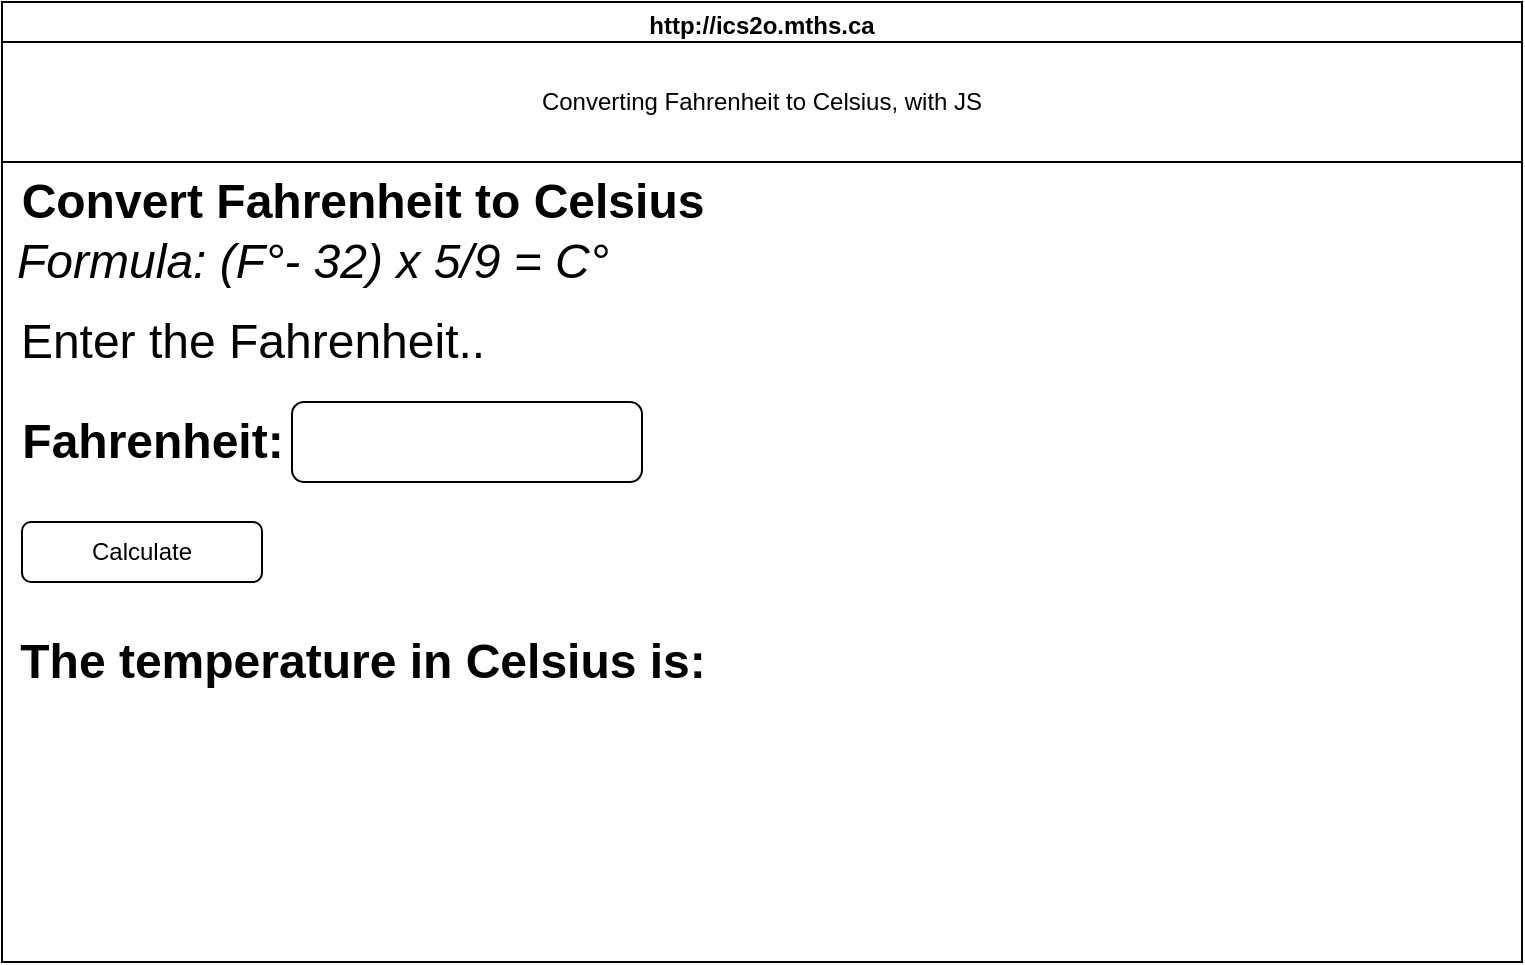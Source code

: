 <mxfile>
    <diagram id="HIP3nbAZw_EuaXWnEj3U" name="Page-1">
        <mxGraphModel dx="1086" dy="743" grid="1" gridSize="10" guides="1" tooltips="1" connect="1" arrows="1" fold="1" page="1" pageScale="1" pageWidth="850" pageHeight="1100" math="0" shadow="0">
            <root>
                <mxCell id="0"/>
                <mxCell id="1" parent="0"/>
                <mxCell id="7" value="http://ics2o.mths.ca" style="swimlane;whiteSpace=wrap;html=1;" parent="1" vertex="1">
                    <mxGeometry x="45" y="40" width="760" height="480" as="geometry"/>
                </mxCell>
                <mxCell id="8" value="Converting Fahrenheit to Celsius, with JS" style="rounded=0;whiteSpace=wrap;html=1;" parent="7" vertex="1">
                    <mxGeometry y="20" width="760" height="60" as="geometry"/>
                </mxCell>
                <mxCell id="9" value="Convert Fahrenheit to Celsius" style="text;strokeColor=none;fillColor=none;html=1;fontSize=24;fontStyle=1;verticalAlign=middle;align=center;" parent="7" vertex="1">
                    <mxGeometry x="130" y="80" width="100" height="40" as="geometry"/>
                </mxCell>
                <mxCell id="11" value="&lt;span style=&quot;font-weight: normal;&quot;&gt;Enter the Fahrenheit..&lt;/span&gt;" style="text;strokeColor=none;fillColor=none;html=1;fontSize=24;fontStyle=1;verticalAlign=middle;align=center;" parent="7" vertex="1">
                    <mxGeometry x="75" y="150" width="100" height="40" as="geometry"/>
                </mxCell>
                <mxCell id="12" value="Fahrenheit:" style="text;strokeColor=none;fillColor=none;html=1;fontSize=24;fontStyle=1;verticalAlign=middle;align=center;" parent="7" vertex="1">
                    <mxGeometry x="25" y="200" width="100" height="40" as="geometry"/>
                </mxCell>
                <mxCell id="14" value="" style="rounded=1;whiteSpace=wrap;html=1;" parent="7" vertex="1">
                    <mxGeometry x="145" y="200" width="175" height="40" as="geometry"/>
                </mxCell>
                <mxCell id="15" value="The temperature in Celsius is:" style="text;strokeColor=none;fillColor=none;html=1;fontSize=24;fontStyle=1;verticalAlign=middle;align=center;" parent="7" vertex="1">
                    <mxGeometry x="130" y="310" width="100" height="40" as="geometry"/>
                </mxCell>
                <mxCell id="16" value="&lt;i style=&quot;&quot;&gt;&lt;span style=&quot;font-weight: normal;&quot;&gt;Formula: (F&lt;/span&gt;&lt;span style=&quot;font-weight: 400;&quot;&gt;°&lt;/span&gt;&lt;span style=&quot;font-weight: normal;&quot;&gt;- 32) x 5/9 = C&lt;/span&gt;&lt;/i&gt;&lt;span style=&quot;font-weight: 400;&quot;&gt;&lt;i&gt;°&lt;/i&gt;&lt;/span&gt;" style="text;strokeColor=none;fillColor=none;html=1;fontSize=24;fontStyle=1;verticalAlign=middle;align=center;" parent="7" vertex="1">
                    <mxGeometry x="105" y="110" width="100" height="40" as="geometry"/>
                </mxCell>
                <mxCell id="17" value="Calculate" style="rounded=1;whiteSpace=wrap;html=1;" vertex="1" parent="7">
                    <mxGeometry x="10" y="260" width="120" height="30" as="geometry"/>
                </mxCell>
            </root>
        </mxGraphModel>
    </diagram>
</mxfile>